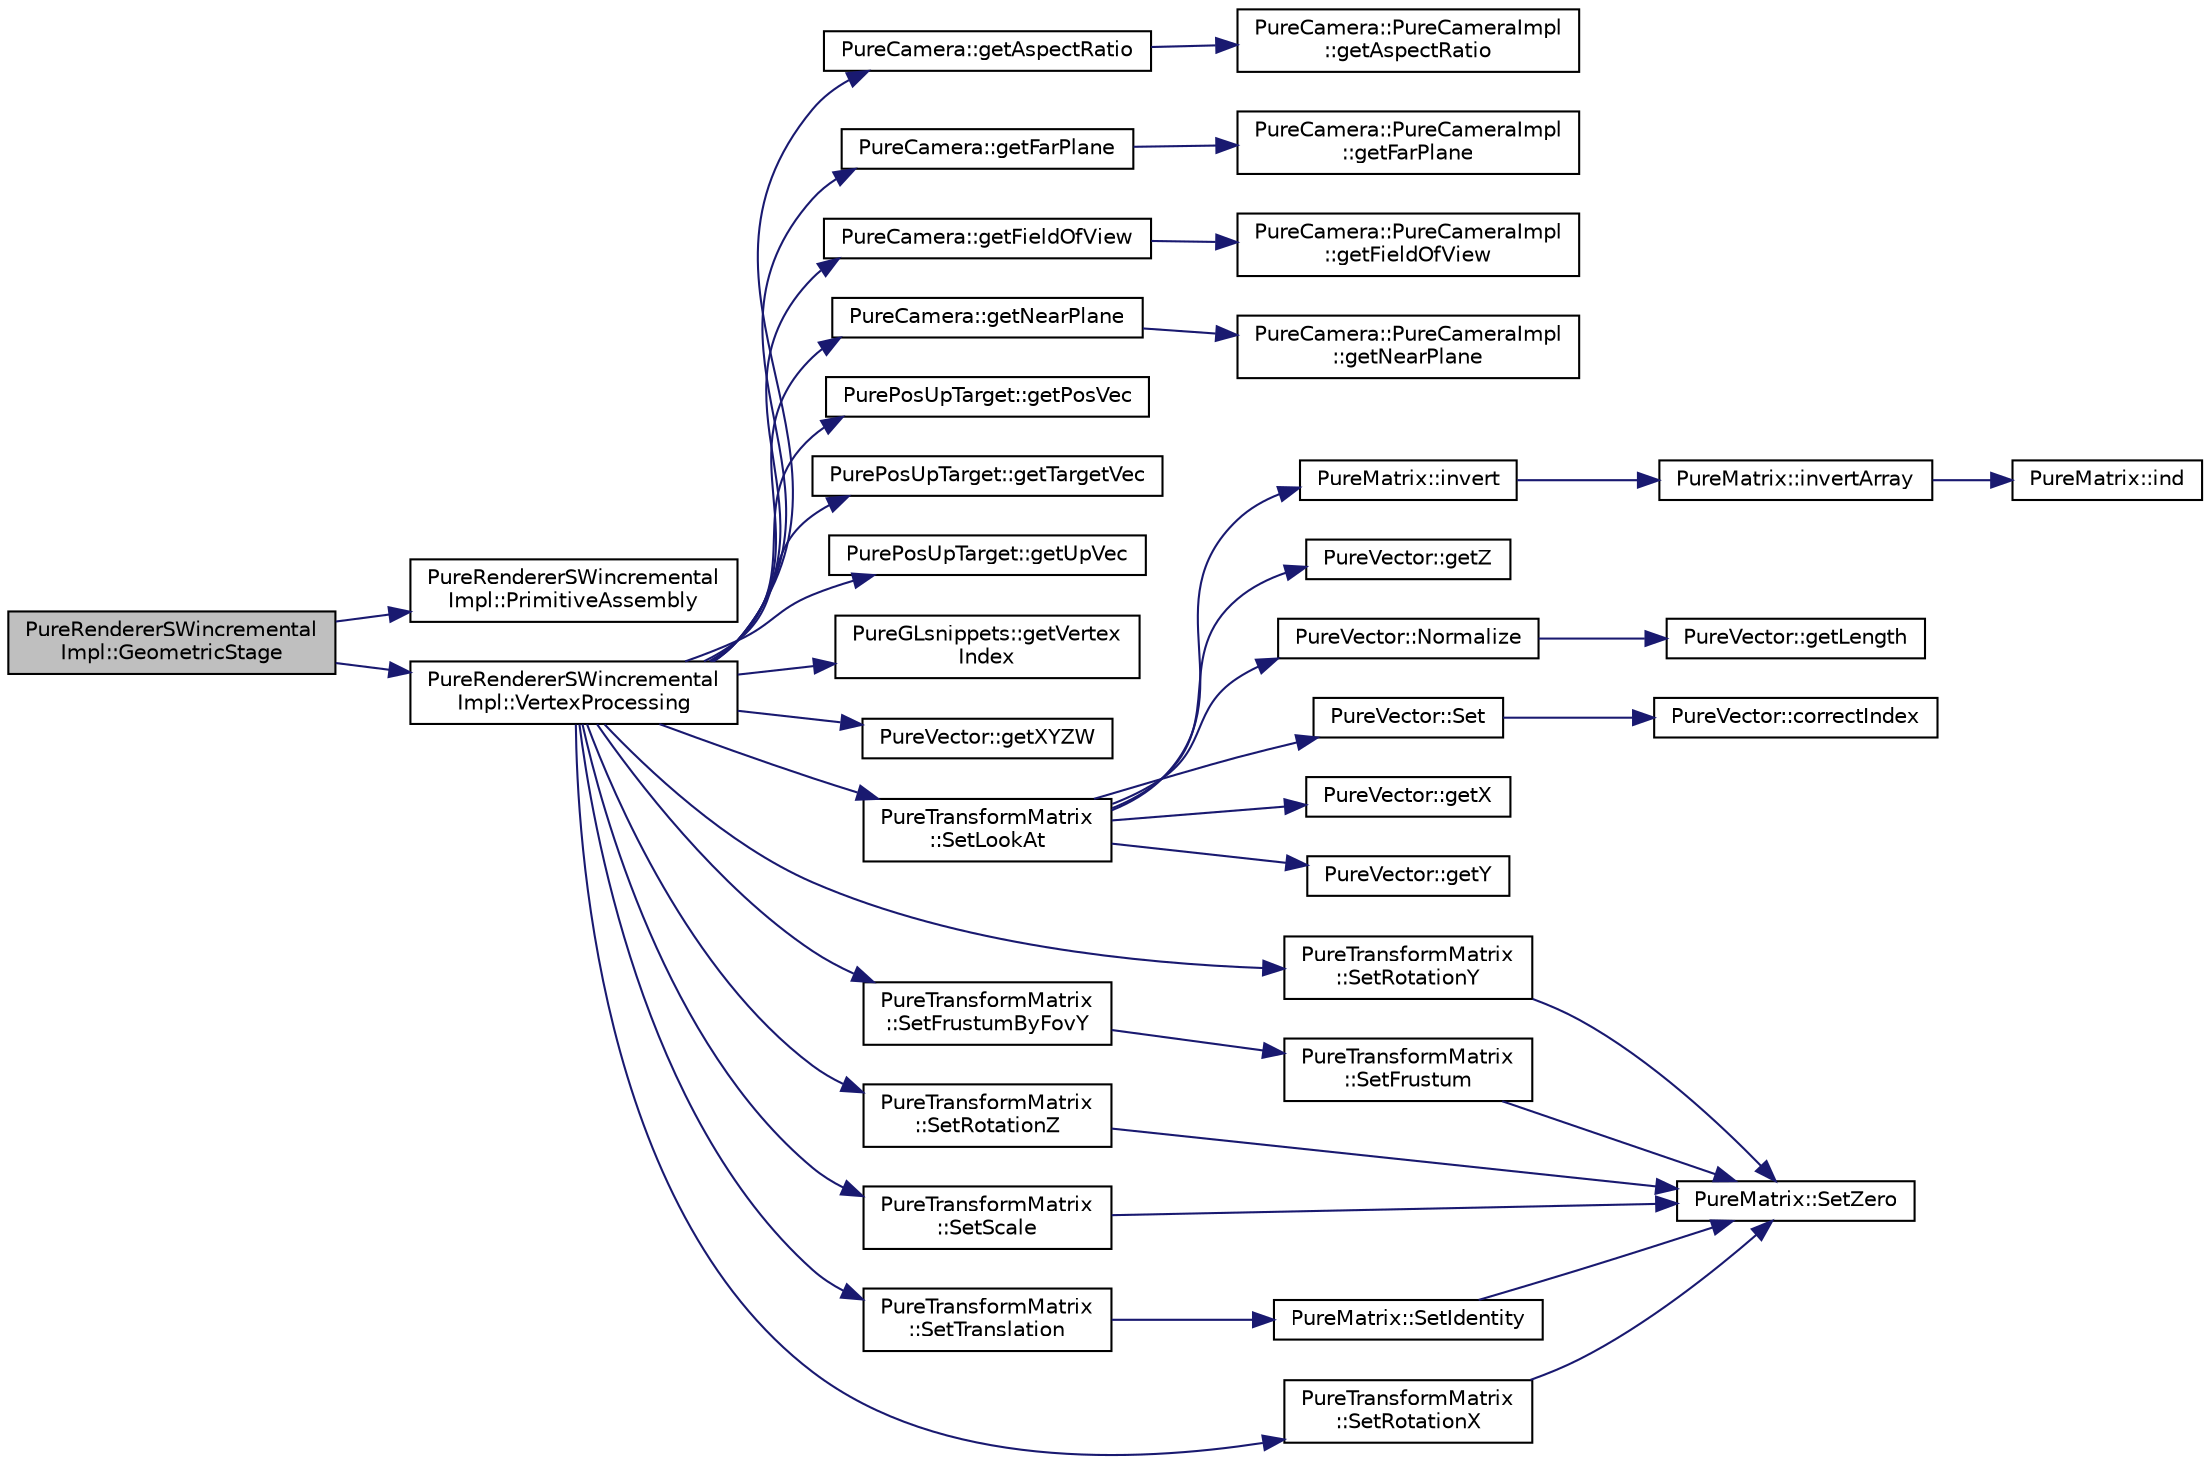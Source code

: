 digraph "PureRendererSWincrementalImpl::GeometricStage"
{
 // LATEX_PDF_SIZE
  edge [fontname="Helvetica",fontsize="10",labelfontname="Helvetica",labelfontsize="10"];
  node [fontname="Helvetica",fontsize="10",shape=record];
  rankdir="LR";
  Node1 [label="PureRendererSWincremental\lImpl::GeometricStage",height=0.2,width=0.4,color="black", fillcolor="grey75", style="filled", fontcolor="black",tooltip="This should be called for every renderable object."];
  Node1 -> Node2 [color="midnightblue",fontsize="10",style="solid",fontname="Helvetica"];
  Node2 [label="PureRendererSWincremental\lImpl::PrimitiveAssembly",height=0.2,width=0.4,color="black", fillcolor="white", style="filled",URL="$class_pure_renderer_s_wincremental_impl.html#a82e1a357b610d4a223aca5352fb1fb65",tooltip="Loop over the input triangles and throw away those which are outside of the view frustum."];
  Node1 -> Node3 [color="midnightblue",fontsize="10",style="solid",fontname="Helvetica"];
  Node3 [label="PureRendererSWincremental\lImpl::VertexProcessing",height=0.2,width=0.4,color="black", fillcolor="white", style="filled",URL="$class_pure_renderer_s_wincremental_impl.html#a36a576c8a0141be139381e76789e7226",tooltip="Loop over the input vertices and transform them into pVerticesTransf array."];
  Node3 -> Node4 [color="midnightblue",fontsize="10",style="solid",fontname="Helvetica"];
  Node4 [label="PureCamera::getAspectRatio",height=0.2,width=0.4,color="black", fillcolor="white", style="filled",URL="$class_pure_camera.html#a2d2b560f1297acf383ceb6655c798446",tooltip="Gets the camera's aspect ratio (usually viewport width / height)."];
  Node4 -> Node5 [color="midnightblue",fontsize="10",style="solid",fontname="Helvetica"];
  Node5 [label="PureCamera::PureCameraImpl\l::getAspectRatio",height=0.2,width=0.4,color="black", fillcolor="white", style="filled",URL="$class_pure_camera_1_1_pure_camera_impl.html#a447b5c4db82775c64e357ba54c362046",tooltip=" "];
  Node3 -> Node6 [color="midnightblue",fontsize="10",style="solid",fontname="Helvetica"];
  Node6 [label="PureCamera::getFarPlane",height=0.2,width=0.4,color="black", fillcolor="white", style="filled",URL="$class_pure_camera.html#aee59c6030123372763838b40540ec708",tooltip="Gets camera far plane distance from eye position."];
  Node6 -> Node7 [color="midnightblue",fontsize="10",style="solid",fontname="Helvetica"];
  Node7 [label="PureCamera::PureCameraImpl\l::getFarPlane",height=0.2,width=0.4,color="black", fillcolor="white", style="filled",URL="$class_pure_camera_1_1_pure_camera_impl.html#afb3f8445a9b37ec547a57f1427d01c4d",tooltip=" "];
  Node3 -> Node8 [color="midnightblue",fontsize="10",style="solid",fontname="Helvetica"];
  Node8 [label="PureCamera::getFieldOfView",height=0.2,width=0.4,color="black", fillcolor="white", style="filled",URL="$class_pure_camera.html#a0fda835ec152b082babe9b0f4d1f37de",tooltip="Gets camera field of view angle on Y direction in degrees."];
  Node8 -> Node9 [color="midnightblue",fontsize="10",style="solid",fontname="Helvetica"];
  Node9 [label="PureCamera::PureCameraImpl\l::getFieldOfView",height=0.2,width=0.4,color="black", fillcolor="white", style="filled",URL="$class_pure_camera_1_1_pure_camera_impl.html#a3589018a26d86c31c58483f0ede0ad1d",tooltip=" "];
  Node3 -> Node10 [color="midnightblue",fontsize="10",style="solid",fontname="Helvetica"];
  Node10 [label="PureCamera::getNearPlane",height=0.2,width=0.4,color="black", fillcolor="white", style="filled",URL="$class_pure_camera.html#a68214d5a55c9f3e1d76031f8dba45df2",tooltip="Gets camera near plane distance from eye position."];
  Node10 -> Node11 [color="midnightblue",fontsize="10",style="solid",fontname="Helvetica"];
  Node11 [label="PureCamera::PureCameraImpl\l::getNearPlane",height=0.2,width=0.4,color="black", fillcolor="white", style="filled",URL="$class_pure_camera_1_1_pure_camera_impl.html#a86023acd07bcf46a24ae77b22bd16eae",tooltip=" "];
  Node3 -> Node12 [color="midnightblue",fontsize="10",style="solid",fontname="Helvetica"];
  Node12 [label="PurePosUpTarget::getPosVec",height=0.2,width=0.4,color="black", fillcolor="white", style="filled",URL="$class_pure_pos_up_target.html#a9746aa7f7dc347d35178b2f61acce74f",tooltip="Gets Position vector."];
  Node3 -> Node13 [color="midnightblue",fontsize="10",style="solid",fontname="Helvetica"];
  Node13 [label="PurePosUpTarget::getTargetVec",height=0.2,width=0.4,color="black", fillcolor="white", style="filled",URL="$class_pure_pos_up_target.html#a3581f9c62cc1455af15f144553a8beda",tooltip="Gets Target vector."];
  Node3 -> Node14 [color="midnightblue",fontsize="10",style="solid",fontname="Helvetica"];
  Node14 [label="PurePosUpTarget::getUpVec",height=0.2,width=0.4,color="black", fillcolor="white", style="filled",URL="$class_pure_pos_up_target.html#a430e790734bb2fb61f4fca5e09fefd35",tooltip="Gets Up vector."];
  Node3 -> Node15 [color="midnightblue",fontsize="10",style="solid",fontname="Helvetica"];
  Node15 [label="PureGLsnippets::getVertex\lIndex",height=0.2,width=0.4,color="black", fillcolor="white", style="filled",URL="$class_pure_g_lsnippets.html#a31a231741ce6a78317c021e2942af5ac",tooltip="Returns arr[index] element from the given array of iType type elements."];
  Node3 -> Node16 [color="midnightblue",fontsize="10",style="solid",fontname="Helvetica"];
  Node16 [label="PureVector::getXYZW",height=0.2,width=0.4,color="black", fillcolor="white", style="filled",URL="$class_pure_vector.html#a1745fbd646918c09268d78807112417d",tooltip="Gets all the coordinates."];
  Node3 -> Node17 [color="midnightblue",fontsize="10",style="solid",fontname="Helvetica"];
  Node17 [label="PureTransformMatrix\l::SetFrustumByFovY",height=0.2,width=0.4,color="black", fillcolor="white", style="filled",URL="$class_pure_transform_matrix.html#a18b32f7c1b6d08ef45a43f778c763f80",tooltip="Sets the matrix to represent a viewing frustum in world coordinate system."];
  Node17 -> Node18 [color="midnightblue",fontsize="10",style="solid",fontname="Helvetica"];
  Node18 [label="PureTransformMatrix\l::SetFrustum",height=0.2,width=0.4,color="black", fillcolor="white", style="filled",URL="$class_pure_transform_matrix.html#aacb54b513594f9ab729aaffa6285375b",tooltip="Sets the matrix to represent a viewing frustum in world coordinate system."];
  Node18 -> Node19 [color="midnightblue",fontsize="10",style="solid",fontname="Helvetica"];
  Node19 [label="PureMatrix::SetZero",height=0.2,width=0.4,color="black", fillcolor="white", style="filled",URL="$class_pure_matrix.html#a313d17b13f39ef09b0bab77c5b3d513a",tooltip="Sets the matrix to zero matrix."];
  Node3 -> Node20 [color="midnightblue",fontsize="10",style="solid",fontname="Helvetica"];
  Node20 [label="PureTransformMatrix\l::SetLookAt",height=0.2,width=0.4,color="black", fillcolor="white", style="filled",URL="$class_pure_transform_matrix.html#a25be1be624ed85b1b6e70bbd7240e590",tooltip="Sets the matrix to represent a view matrix in world coordinate system."];
  Node20 -> Node21 [color="midnightblue",fontsize="10",style="solid",fontname="Helvetica"];
  Node21 [label="PureVector::getX",height=0.2,width=0.4,color="black", fillcolor="white", style="filled",URL="$class_pure_vector.html#a1671b6f7232f6cacd5b25e2e0078caa8",tooltip="Gets the X-coordinate."];
  Node20 -> Node22 [color="midnightblue",fontsize="10",style="solid",fontname="Helvetica"];
  Node22 [label="PureVector::getY",height=0.2,width=0.4,color="black", fillcolor="white", style="filled",URL="$class_pure_vector.html#ad3f280e052c74e30635f16def6f3fdff",tooltip="Gets the Y-coordinate."];
  Node20 -> Node23 [color="midnightblue",fontsize="10",style="solid",fontname="Helvetica"];
  Node23 [label="PureVector::getZ",height=0.2,width=0.4,color="black", fillcolor="white", style="filled",URL="$class_pure_vector.html#a0c7e17a5a9297eeefe11ac08611f4339",tooltip="Gets the Z-coordinate."];
  Node20 -> Node24 [color="midnightblue",fontsize="10",style="solid",fontname="Helvetica"];
  Node24 [label="PureMatrix::invert",height=0.2,width=0.4,color="black", fillcolor="white", style="filled",URL="$class_pure_matrix.html#af03c29d350c327eb4d8268092fa2d52f",tooltip="Inverts the matrix."];
  Node24 -> Node25 [color="midnightblue",fontsize="10",style="solid",fontname="Helvetica"];
  Node25 [label="PureMatrix::invertArray",height=0.2,width=0.4,color="black", fillcolor="white", style="filled",URL="$class_pure_matrix.html#a73f4f8de4e43730af599a5f3c1eae1f3",tooltip="Treats the given array as a matrix and inverts it."];
  Node25 -> Node26 [color="midnightblue",fontsize="10",style="solid",fontname="Helvetica"];
  Node26 [label="PureMatrix::ind",height=0.2,width=0.4,color="black", fillcolor="white", style="filled",URL="$class_pure_matrix.html#aeb96ec1d85ab4cfa73e308badf95591a",tooltip="Returns index of cell in given row and column."];
  Node20 -> Node27 [color="midnightblue",fontsize="10",style="solid",fontname="Helvetica"];
  Node27 [label="PureVector::Normalize",height=0.2,width=0.4,color="black", fillcolor="white", style="filled",URL="$class_pure_vector.html#a011fd4f34f4a288519986fe51219c245",tooltip="Normalizes the coordinates."];
  Node27 -> Node28 [color="midnightblue",fontsize="10",style="solid",fontname="Helvetica"];
  Node28 [label="PureVector::getLength",height=0.2,width=0.4,color="black", fillcolor="white", style="filled",URL="$class_pure_vector.html#ab46a1c67a233f83d514d96194481f747",tooltip="Gets the length."];
  Node20 -> Node29 [color="midnightblue",fontsize="10",style="solid",fontname="Helvetica"];
  Node29 [label="PureVector::Set",height=0.2,width=0.4,color="black", fillcolor="white", style="filled",URL="$class_pure_vector.html#a7a06ddc19979aa3bbe17514071ed66c8",tooltip="Sets the value at the given index."];
  Node29 -> Node30 [color="midnightblue",fontsize="10",style="solid",fontname="Helvetica"];
  Node30 [label="PureVector::correctIndex",height=0.2,width=0.4,color="black", fillcolor="white", style="filled",URL="$class_pure_vector.html#a3a76805b3935eadb52ac7cf41dfd981b",tooltip=" "];
  Node3 -> Node31 [color="midnightblue",fontsize="10",style="solid",fontname="Helvetica"];
  Node31 [label="PureTransformMatrix\l::SetRotationX",height=0.2,width=0.4,color="black", fillcolor="white", style="filled",URL="$class_pure_transform_matrix.html#a9742dfd1d6adb35fccdf2b172ee3fe14",tooltip="Sets the matrix to a rotation matrix around X-axis."];
  Node31 -> Node19 [color="midnightblue",fontsize="10",style="solid",fontname="Helvetica"];
  Node3 -> Node32 [color="midnightblue",fontsize="10",style="solid",fontname="Helvetica"];
  Node32 [label="PureTransformMatrix\l::SetRotationY",height=0.2,width=0.4,color="black", fillcolor="white", style="filled",URL="$class_pure_transform_matrix.html#a23bd9cc9c00c2697dee0b0befdb83235",tooltip="Sets the matrix to a rotation matrix around Y-axis."];
  Node32 -> Node19 [color="midnightblue",fontsize="10",style="solid",fontname="Helvetica"];
  Node3 -> Node33 [color="midnightblue",fontsize="10",style="solid",fontname="Helvetica"];
  Node33 [label="PureTransformMatrix\l::SetRotationZ",height=0.2,width=0.4,color="black", fillcolor="white", style="filled",URL="$class_pure_transform_matrix.html#adf77487c30c63f4cfb99baf6cb29664d",tooltip="Sets the matrix to a rotation matrix around Z-axis."];
  Node33 -> Node19 [color="midnightblue",fontsize="10",style="solid",fontname="Helvetica"];
  Node3 -> Node34 [color="midnightblue",fontsize="10",style="solid",fontname="Helvetica"];
  Node34 [label="PureTransformMatrix\l::SetScale",height=0.2,width=0.4,color="black", fillcolor="white", style="filled",URL="$class_pure_transform_matrix.html#ab042845875ac8dd83927d0959063f7ac",tooltip="Sets the scalings on the 3 axes."];
  Node34 -> Node19 [color="midnightblue",fontsize="10",style="solid",fontname="Helvetica"];
  Node3 -> Node35 [color="midnightblue",fontsize="10",style="solid",fontname="Helvetica"];
  Node35 [label="PureTransformMatrix\l::SetTranslation",height=0.2,width=0.4,color="black", fillcolor="white", style="filled",URL="$class_pure_transform_matrix.html#ac774e62ef0bc1893b1d2a31e6397bc9b",tooltip="Sets the matrix to a translation matrix."];
  Node35 -> Node36 [color="midnightblue",fontsize="10",style="solid",fontname="Helvetica"];
  Node36 [label="PureMatrix::SetIdentity",height=0.2,width=0.4,color="black", fillcolor="white", style="filled",URL="$class_pure_matrix.html#a9ea11ac44733d63306527e16788d51b3",tooltip="Sets the matrix to identity matrix."];
  Node36 -> Node19 [color="midnightblue",fontsize="10",style="solid",fontname="Helvetica"];
}
